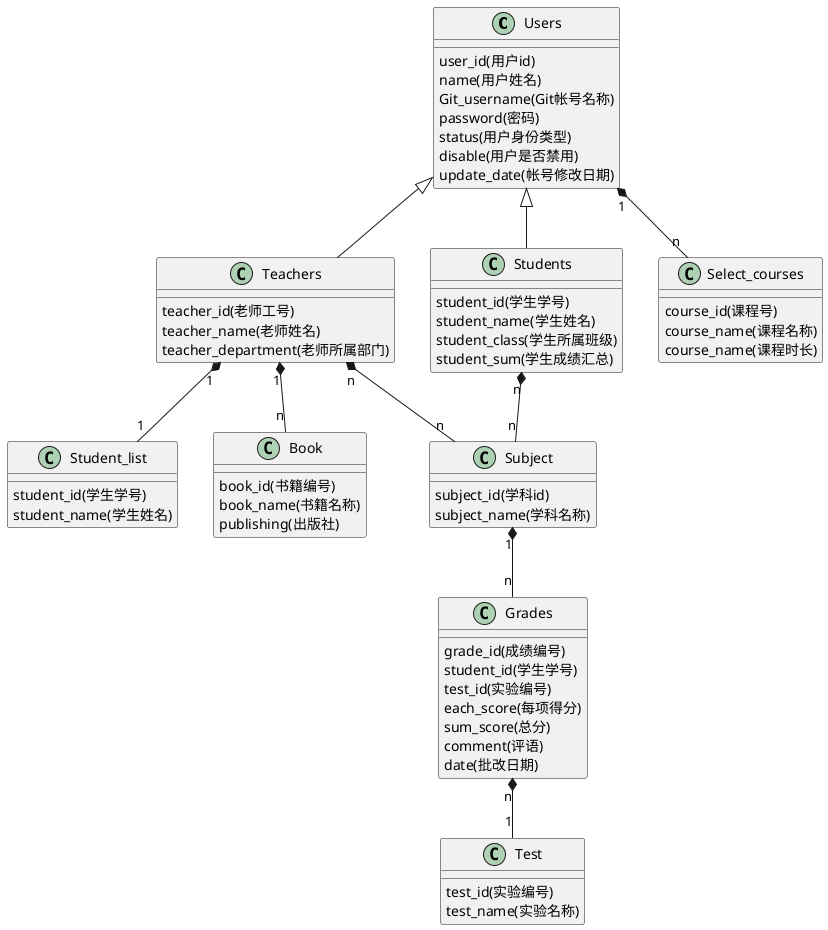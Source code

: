 @startuml
Users <|-- Teachers
Users <|-- Students

Users : user_id(用户id)
Users : name(用户姓名)
Users : Git_username(Git帐号名称)
Users : password(密码)
Users : status(用户身份类型)
Users : disable(用户是否禁用)
Users : update_date(帐号修改日期)

Teachers : teacher_id(老师工号)
Teachers : teacher_name(老师姓名)
Teachers : teacher_department(老师所属部门)

Students : student_id(学生学号)
Students : student_name(学生姓名)
Students : student_class(学生所属班级)
Students : student_sum(学生成绩汇总)

Users"1" *--"n"Select_courses
Select_courses : course_id(课程号)
Select_courses : course_name(课程名称)
Select_courses : course_name(课程时长)

Teachers"1" *--"1"Student_list
Student_list : student_id(学生学号)
Student_list : student_name(学生姓名)

Teachers"1" *--"n"Book
Book : book_id(书籍编号)
Book : book_name(书籍名称)
Book : publishing(出版社)

Teachers"n" *--"n"Subject
Students"n" *--"n"Subject
Subject : subject_id(学科id)
Subject : subject_name(学科名称)

Subject"1" *--"n"Grades
Grades : grade_id(成绩编号)
Grades : student_id(学生学号)
Grades : test_id(实验编号)
Grades : each_score(每项得分)
Grades : sum_score(总分)
Grades : comment(评语)
Grades : date(批改日期)

Grades"n" *--"1"Test
Test : test_id(实验编号)
Test : test_name(实验名称)
@enduml

